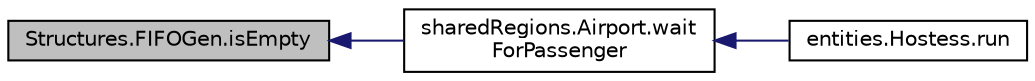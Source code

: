 digraph "Structures.FIFOGen.isEmpty"
{
  edge [fontname="Helvetica",fontsize="10",labelfontname="Helvetica",labelfontsize="10"];
  node [fontname="Helvetica",fontsize="10",shape=record];
  rankdir="LR";
  Node7 [label="Structures.FIFOGen.isEmpty",height=0.2,width=0.4,color="black", fillcolor="grey75", style="filled", fontcolor="black"];
  Node7 -> Node8 [dir="back",color="midnightblue",fontsize="10",style="solid"];
  Node8 [label="sharedRegions.Airport.wait\lForPassenger",height=0.2,width=0.4,color="black", fillcolor="white", style="filled",URL="$classshared_regions_1_1_airport.html#af0a8b9670f4f72400f35a790990d96d2"];
  Node8 -> Node9 [dir="back",color="midnightblue",fontsize="10",style="solid"];
  Node9 [label="entities.Hostess.run",height=0.2,width=0.4,color="black", fillcolor="white", style="filled",URL="$classentities_1_1_hostess.html#a509c1f1c96b0a760860884592c7babd8"];
}
